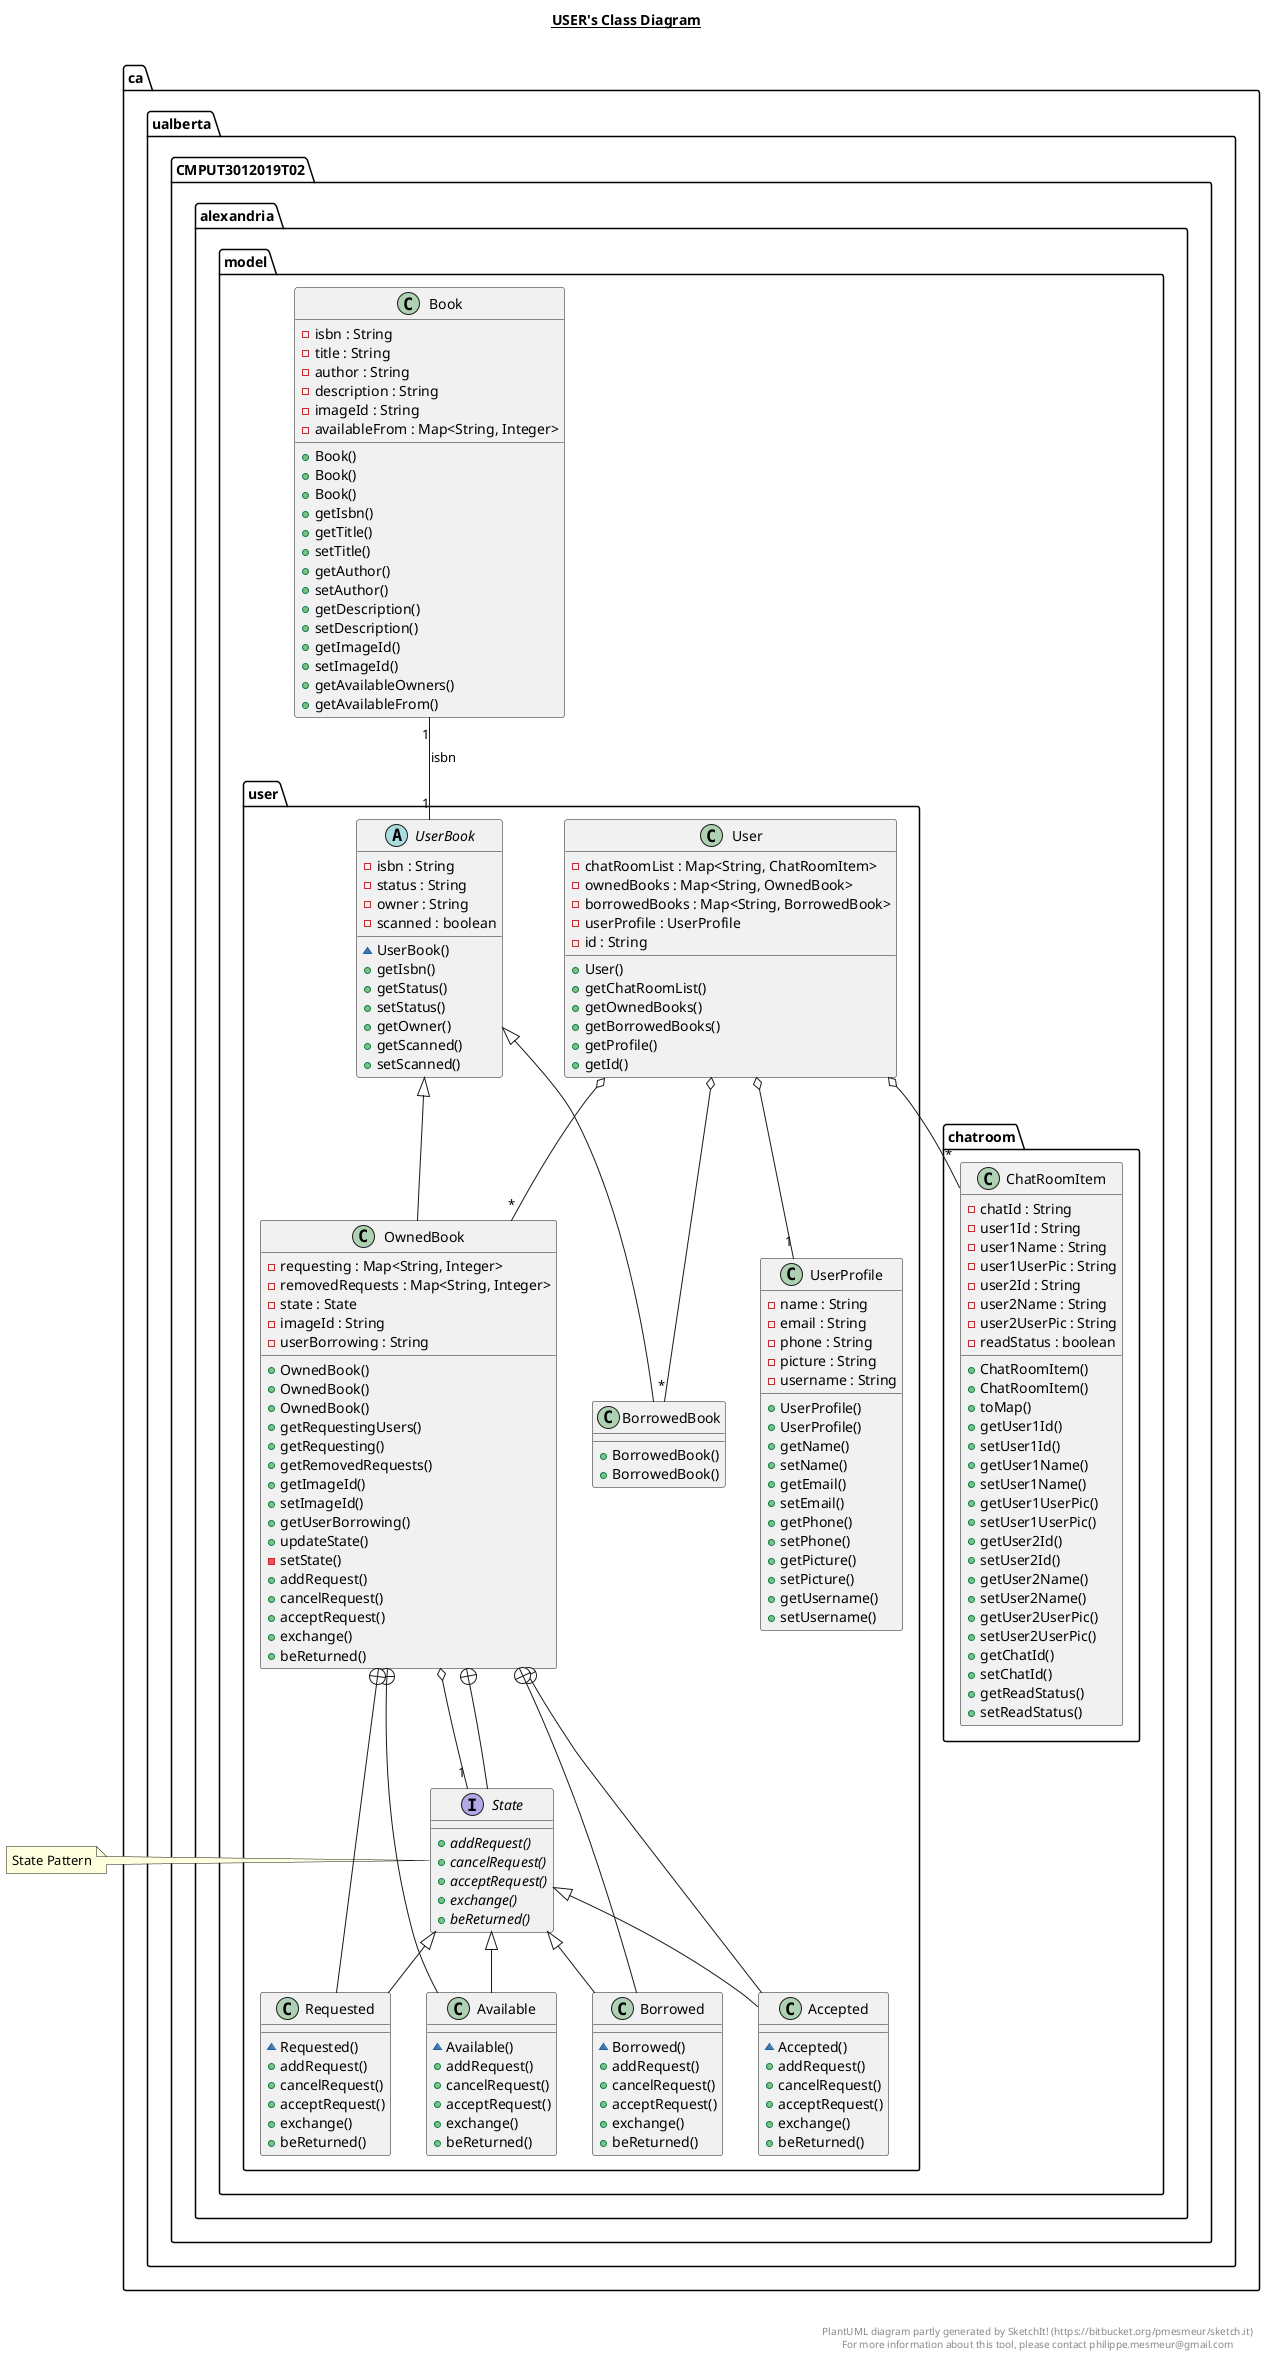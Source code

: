 @startuml

title __USER's Class Diagram__\n

package ca.ualberta.CMPUT3012019T02.alexandria {
  package ca.ualberta.CMPUT3012019T02.alexandria.model {
    package ca.ualberta.CMPUT3012019T02.alexandria.model.chatroom {
      class ChatRoomItem {
        - chatId : String
        - user1Id : String
        - user1Name : String
        - user1UserPic : String
        - user2Id : String
        - user2Name : String
        - user2UserPic : String
        - readStatus : boolean
        + ChatRoomItem()
        + ChatRoomItem()
        + toMap()
        + getUser1Id()
        + setUser1Id()
        + getUser1Name()
        + setUser1Name()
        + getUser1UserPic()
        + setUser1UserPic()
        + getUser2Id()
        + setUser2Id()
        + getUser2Name()
        + setUser2Name()
        + getUser2UserPic()
        + setUser2UserPic()
        + getChatId()
        + setChatId()
        + getReadStatus()
        + setReadStatus()
      }
    }
  }
}


package ca.ualberta.CMPUT3012019T02.alexandria {
  package ca.ualberta.CMPUT3012019T02.alexandria.model {
    class Book {
      - isbn : String
      - title : String
      - author : String
      - description : String
      - imageId : String
      - availableFrom : Map<String, Integer>
      + Book()
      + Book()
      + Book()
      + getIsbn()
      + getTitle()
      + setTitle()
      + getAuthor()
      + setAuthor()
      + getDescription()
      + setDescription()
      + getImageId()
      + setImageId()
      + getAvailableOwners()
      + getAvailableFrom()
    }
  }
}


package ca.ualberta.CMPUT3012019T02.alexandria {
  package ca.ualberta.CMPUT3012019T02.alexandria.model {
    package ca.ualberta.CMPUT3012019T02.alexandria.model.user {
      class BorrowedBook {
        + BorrowedBook()
        + BorrowedBook()
      }
    }
  }
}


package ca.ualberta.CMPUT3012019T02.alexandria {
  package ca.ualberta.CMPUT3012019T02.alexandria.model {
    package ca.ualberta.CMPUT3012019T02.alexandria.model.user {
      class OwnedBook {
        - requesting : Map<String, Integer>
        - removedRequests : Map<String, Integer>
        - state : State
        - imageId : String
        - userBorrowing : String
        + OwnedBook()
        + OwnedBook()
        + OwnedBook()
        + getRequestingUsers()
        + getRequesting()
        + getRemovedRequests()
        + getImageId()
        + setImageId()
        + getUserBorrowing()
        + updateState()
        - setState()
        + addRequest()
        + cancelRequest()
        + acceptRequest()
        + exchange()
        + beReturned()
      }
    }
  }
}

package ca.ualberta.CMPUT3012019T02.alexandria {
  package ca.ualberta.CMPUT3012019T02.alexandria.model {
    package ca.ualberta.CMPUT3012019T02.alexandria.model.user {
      interface State {
        {abstract} + addRequest()
        {abstract} + cancelRequest()
        {abstract} + acceptRequest()
        {abstract} + exchange()
        {abstract} + beReturned()
      }
    }
  }
}


package ca.ualberta.CMPUT3012019T02.alexandria {
  package ca.ualberta.CMPUT3012019T02.alexandria.model {
    package ca.ualberta.CMPUT3012019T02.alexandria.model.user {
      class Available {
        ~ Available()
        + addRequest()
        + cancelRequest()
        + acceptRequest()
        + exchange()
        + beReturned()
      }
    }
  }
}


package ca.ualberta.CMPUT3012019T02.alexandria {
  package ca.ualberta.CMPUT3012019T02.alexandria.model {
    package ca.ualberta.CMPUT3012019T02.alexandria.model.user {
      class Requested {
        ~ Requested()
        + addRequest()
        + cancelRequest()
        + acceptRequest()
        + exchange()
        + beReturned()
      }
    }
  }
}


package ca.ualberta.CMPUT3012019T02.alexandria {
  package ca.ualberta.CMPUT3012019T02.alexandria.model {
    package ca.ualberta.CMPUT3012019T02.alexandria.model.user {
      class Accepted {
        ~ Accepted()
        + addRequest()
        + cancelRequest()
        + acceptRequest()
        + exchange()
        + beReturned()
      }
    }
  }
}


package ca.ualberta.CMPUT3012019T02.alexandria {
  package ca.ualberta.CMPUT3012019T02.alexandria.model {
    package ca.ualberta.CMPUT3012019T02.alexandria.model.user {
      class Borrowed {
        ~ Borrowed()
        + addRequest()
        + cancelRequest()
        + acceptRequest()
        + exchange()
        + beReturned()
      }
    }
  }
}


package ca.ualberta.CMPUT3012019T02.alexandria {
  package ca.ualberta.CMPUT3012019T02.alexandria.model {
    package ca.ualberta.CMPUT3012019T02.alexandria.model.user {
      class User {
        - chatRoomList : Map<String, ChatRoomItem>
        - ownedBooks : Map<String, OwnedBook>
        - borrowedBooks : Map<String, BorrowedBook>
        - userProfile : UserProfile
        - id : String
        + User()
        + getChatRoomList()
        + getOwnedBooks()
        + getBorrowedBooks()
        + getProfile()
        + getId()
      }
    }
  }
}



package ca.ualberta.CMPUT3012019T02.alexandria {
  package ca.ualberta.CMPUT3012019T02.alexandria.model {
    package ca.ualberta.CMPUT3012019T02.alexandria.model.user {
      abstract class UserBook {
        - isbn : String
        - status : String
        - owner : String
        - scanned : boolean
        ~ UserBook()
        + getIsbn()
        + getStatus()
        + setStatus()
        + getOwner()
        + getScanned()
        + setScanned()
      }
    }
  }
}


package ca.ualberta.CMPUT3012019T02.alexandria {
  package ca.ualberta.CMPUT3012019T02.alexandria.model {
    package ca.ualberta.CMPUT3012019T02.alexandria.model.user {
      class UserProfile {
        - name : String
        - email : String
        - phone : String
        - picture : String
        - username : String
        + UserProfile()
        + UserProfile()
        + getName()
        + setName()
        + getEmail()
        + setEmail()
        + getPhone()
        + setPhone()
        + getPicture()
        + setPicture()
        + getUsername()
        + setUsername()
      }
    }
  }
}


note left of State
  State Pattern
end note

BorrowedBook -up-|> UserBook
OwnedBook -up-|> UserBook
OwnedBook o-- "1" State
OwnedBook +-- State
OwnedBook +-- Available
OwnedBook +-- Requested
OwnedBook +-- Accepted
OwnedBook +-- Borrowed
Available -up-|> State
Requested -up-|> State
Accepted -up-|> State
Borrowed -up-|> State
User o-- "1" UserProfile
User o-- "*" BorrowedBook
User o-- "*" OwnedBook
User o-- "*" ChatRoomItem

Book "1" -- "1" UserBook : isbn

right footer


  PlantUML diagram partly generated by SketchIt! (https://bitbucket.org/pmesmeur/sketch.it)
  For more information about this tool, please contact philippe.mesmeur@gmail.com
endfooter

@enduml
